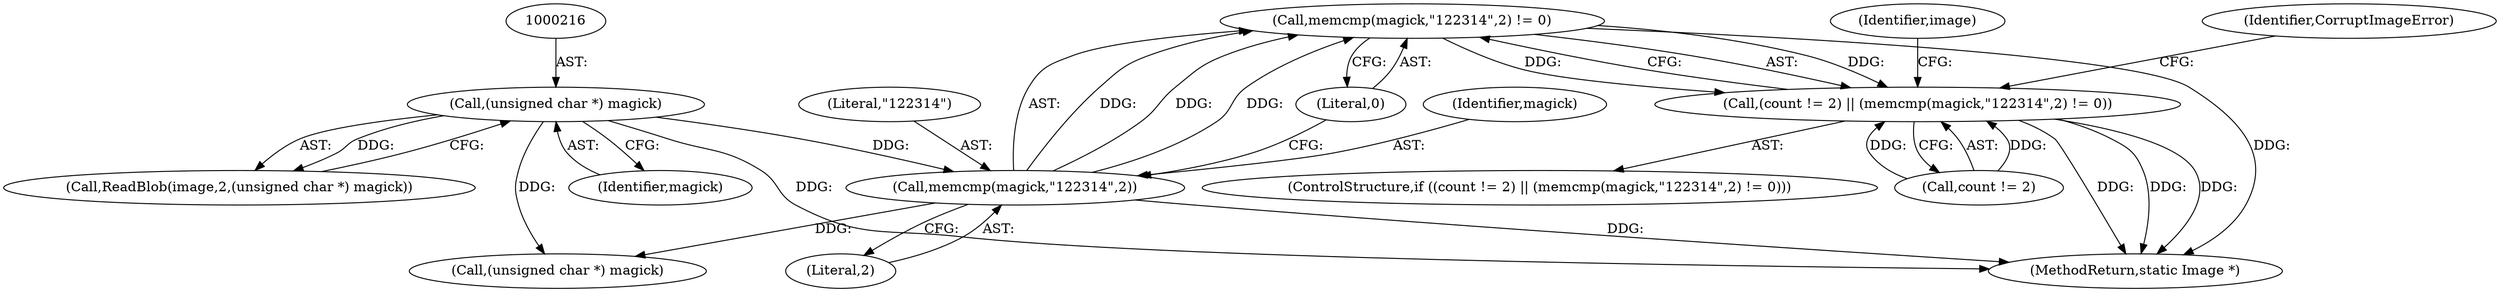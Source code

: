 digraph "0_ImageMagick_7fdf9ea808caa3c81a0eb42656e5fafc59084198@API" {
"1000223" [label="(Call,memcmp(magick,\"\122\314\",2) != 0)"];
"1000224" [label="(Call,memcmp(magick,\"\122\314\",2))"];
"1000215" [label="(Call,(unsigned char *) magick)"];
"1000219" [label="(Call,(count != 2) || (memcmp(magick,\"\122\314\",2) != 0))"];
"1000223" [label="(Call,memcmp(magick,\"\122\314\",2) != 0)"];
"1000227" [label="(Literal,2)"];
"1000225" [label="(Identifier,magick)"];
"1001965" [label="(MethodReturn,static Image *)"];
"1000218" [label="(ControlStructure,if ((count != 2) || (memcmp(magick,\"\122\314\",2) != 0)))"];
"1000237" [label="(Identifier,image)"];
"1000217" [label="(Identifier,magick)"];
"1000228" [label="(Literal,0)"];
"1000224" [label="(Call,memcmp(magick,\"\122\314\",2))"];
"1000220" [label="(Call,count != 2)"];
"1000215" [label="(Call,(unsigned char *) magick)"];
"1000230" [label="(Identifier,CorruptImageError)"];
"1000226" [label="(Literal,\"\122\314\")"];
"1001896" [label="(Call,(unsigned char *) magick)"];
"1000219" [label="(Call,(count != 2) || (memcmp(magick,\"\122\314\",2) != 0))"];
"1000212" [label="(Call,ReadBlob(image,2,(unsigned char *) magick))"];
"1000223" -> "1000219"  [label="AST: "];
"1000223" -> "1000228"  [label="CFG: "];
"1000224" -> "1000223"  [label="AST: "];
"1000228" -> "1000223"  [label="AST: "];
"1000219" -> "1000223"  [label="CFG: "];
"1000223" -> "1001965"  [label="DDG: "];
"1000223" -> "1000219"  [label="DDG: "];
"1000223" -> "1000219"  [label="DDG: "];
"1000224" -> "1000223"  [label="DDG: "];
"1000224" -> "1000223"  [label="DDG: "];
"1000224" -> "1000223"  [label="DDG: "];
"1000224" -> "1000227"  [label="CFG: "];
"1000225" -> "1000224"  [label="AST: "];
"1000226" -> "1000224"  [label="AST: "];
"1000227" -> "1000224"  [label="AST: "];
"1000228" -> "1000224"  [label="CFG: "];
"1000224" -> "1001965"  [label="DDG: "];
"1000215" -> "1000224"  [label="DDG: "];
"1000224" -> "1001896"  [label="DDG: "];
"1000215" -> "1000212"  [label="AST: "];
"1000215" -> "1000217"  [label="CFG: "];
"1000216" -> "1000215"  [label="AST: "];
"1000217" -> "1000215"  [label="AST: "];
"1000212" -> "1000215"  [label="CFG: "];
"1000215" -> "1001965"  [label="DDG: "];
"1000215" -> "1000212"  [label="DDG: "];
"1000215" -> "1001896"  [label="DDG: "];
"1000219" -> "1000218"  [label="AST: "];
"1000219" -> "1000220"  [label="CFG: "];
"1000220" -> "1000219"  [label="AST: "];
"1000230" -> "1000219"  [label="CFG: "];
"1000237" -> "1000219"  [label="CFG: "];
"1000219" -> "1001965"  [label="DDG: "];
"1000219" -> "1001965"  [label="DDG: "];
"1000219" -> "1001965"  [label="DDG: "];
"1000220" -> "1000219"  [label="DDG: "];
"1000220" -> "1000219"  [label="DDG: "];
}
